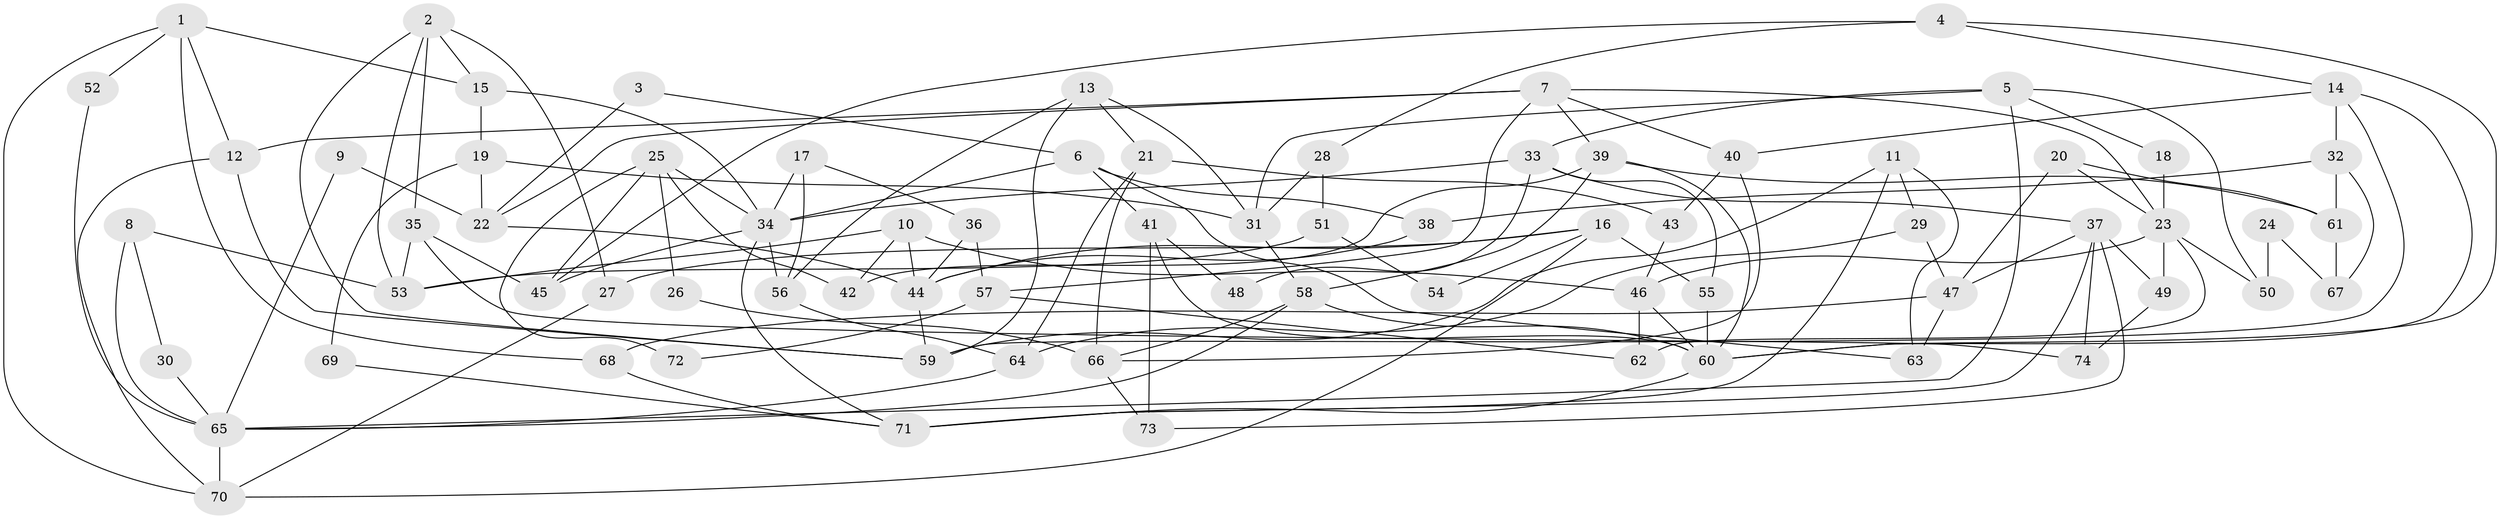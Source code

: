 // coarse degree distribution, {2: 0.1891891891891892, 5: 0.2702702702702703, 3: 0.16216216216216217, 4: 0.1891891891891892, 6: 0.08108108108108109, 9: 0.05405405405405406, 14: 0.02702702702702703, 8: 0.02702702702702703}
// Generated by graph-tools (version 1.1) at 2025/55/03/04/25 21:55:31]
// undirected, 74 vertices, 148 edges
graph export_dot {
graph [start="1"]
  node [color=gray90,style=filled];
  1;
  2;
  3;
  4;
  5;
  6;
  7;
  8;
  9;
  10;
  11;
  12;
  13;
  14;
  15;
  16;
  17;
  18;
  19;
  20;
  21;
  22;
  23;
  24;
  25;
  26;
  27;
  28;
  29;
  30;
  31;
  32;
  33;
  34;
  35;
  36;
  37;
  38;
  39;
  40;
  41;
  42;
  43;
  44;
  45;
  46;
  47;
  48;
  49;
  50;
  51;
  52;
  53;
  54;
  55;
  56;
  57;
  58;
  59;
  60;
  61;
  62;
  63;
  64;
  65;
  66;
  67;
  68;
  69;
  70;
  71;
  72;
  73;
  74;
  1 -- 12;
  1 -- 68;
  1 -- 15;
  1 -- 52;
  1 -- 70;
  2 -- 27;
  2 -- 35;
  2 -- 15;
  2 -- 53;
  2 -- 59;
  3 -- 22;
  3 -- 6;
  4 -- 14;
  4 -- 60;
  4 -- 28;
  4 -- 45;
  5 -- 65;
  5 -- 33;
  5 -- 18;
  5 -- 31;
  5 -- 50;
  6 -- 34;
  6 -- 41;
  6 -- 38;
  6 -- 63;
  7 -- 23;
  7 -- 57;
  7 -- 12;
  7 -- 22;
  7 -- 39;
  7 -- 40;
  8 -- 65;
  8 -- 53;
  8 -- 30;
  9 -- 65;
  9 -- 22;
  10 -- 44;
  10 -- 42;
  10 -- 46;
  10 -- 53;
  11 -- 71;
  11 -- 59;
  11 -- 29;
  11 -- 63;
  12 -- 59;
  12 -- 70;
  13 -- 21;
  13 -- 31;
  13 -- 56;
  13 -- 59;
  14 -- 40;
  14 -- 59;
  14 -- 32;
  14 -- 60;
  15 -- 19;
  15 -- 34;
  16 -- 70;
  16 -- 44;
  16 -- 27;
  16 -- 54;
  16 -- 55;
  17 -- 56;
  17 -- 34;
  17 -- 36;
  18 -- 23;
  19 -- 31;
  19 -- 22;
  19 -- 69;
  20 -- 61;
  20 -- 47;
  20 -- 23;
  21 -- 66;
  21 -- 64;
  21 -- 43;
  22 -- 44;
  23 -- 46;
  23 -- 49;
  23 -- 50;
  23 -- 62;
  24 -- 67;
  24 -- 50;
  25 -- 34;
  25 -- 45;
  25 -- 26;
  25 -- 42;
  25 -- 72;
  26 -- 66;
  27 -- 70;
  28 -- 31;
  28 -- 51;
  29 -- 47;
  29 -- 64;
  30 -- 65;
  31 -- 58;
  32 -- 38;
  32 -- 61;
  32 -- 67;
  33 -- 34;
  33 -- 55;
  33 -- 37;
  33 -- 48;
  34 -- 71;
  34 -- 45;
  34 -- 56;
  35 -- 53;
  35 -- 45;
  35 -- 74;
  36 -- 44;
  36 -- 57;
  37 -- 74;
  37 -- 47;
  37 -- 49;
  37 -- 71;
  37 -- 73;
  38 -- 44;
  39 -- 58;
  39 -- 42;
  39 -- 60;
  39 -- 61;
  40 -- 43;
  40 -- 66;
  41 -- 73;
  41 -- 60;
  41 -- 48;
  43 -- 46;
  44 -- 59;
  46 -- 60;
  46 -- 62;
  47 -- 63;
  47 -- 68;
  49 -- 74;
  51 -- 53;
  51 -- 54;
  52 -- 65;
  55 -- 60;
  56 -- 64;
  57 -- 62;
  57 -- 72;
  58 -- 65;
  58 -- 60;
  58 -- 66;
  60 -- 71;
  61 -- 67;
  64 -- 65;
  65 -- 70;
  66 -- 73;
  68 -- 71;
  69 -- 71;
}
